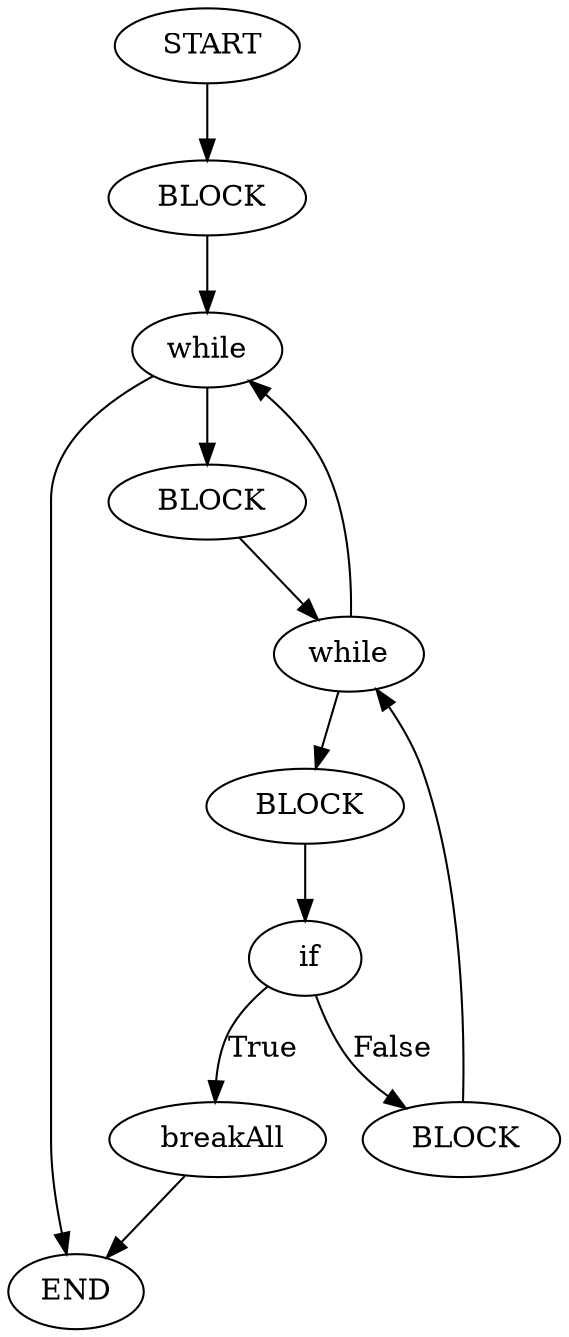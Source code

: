 digraph testGraph {
2[label=" START"]
5[label="BLOCK"]
2 -> 5[color=black]
5[label=" BLOCK"]
6[label="while"]
5 -> 6[color=black]
6[label=" while"]
3[label="END"]
6 -> 3[color=black]
8[label="BLOCK"]
6 -> 8[color=black]
3[label=" END"]
8[label=" BLOCK"]
9[label="while"]
8 -> 9[color=black]
9[label=" while"]
6[label="while"]
9 -> 6[color=black]
11[label="BLOCK"]
9 -> 11[color=black]
11[label=" BLOCK"]
12[label="if"]
11 -> 12[color=black]
12[label=" if"]
13[label="breakAll"]
12 -> 13[label="True",color=black]
14[label="BLOCK"]
12 -> 14[label="False",color=black]
13[label=" breakAll"]
3[label="END"]
13 -> 3[color=black]
14[label=" BLOCK"]
9[label="while"]
14 -> 9[color=black]
}
